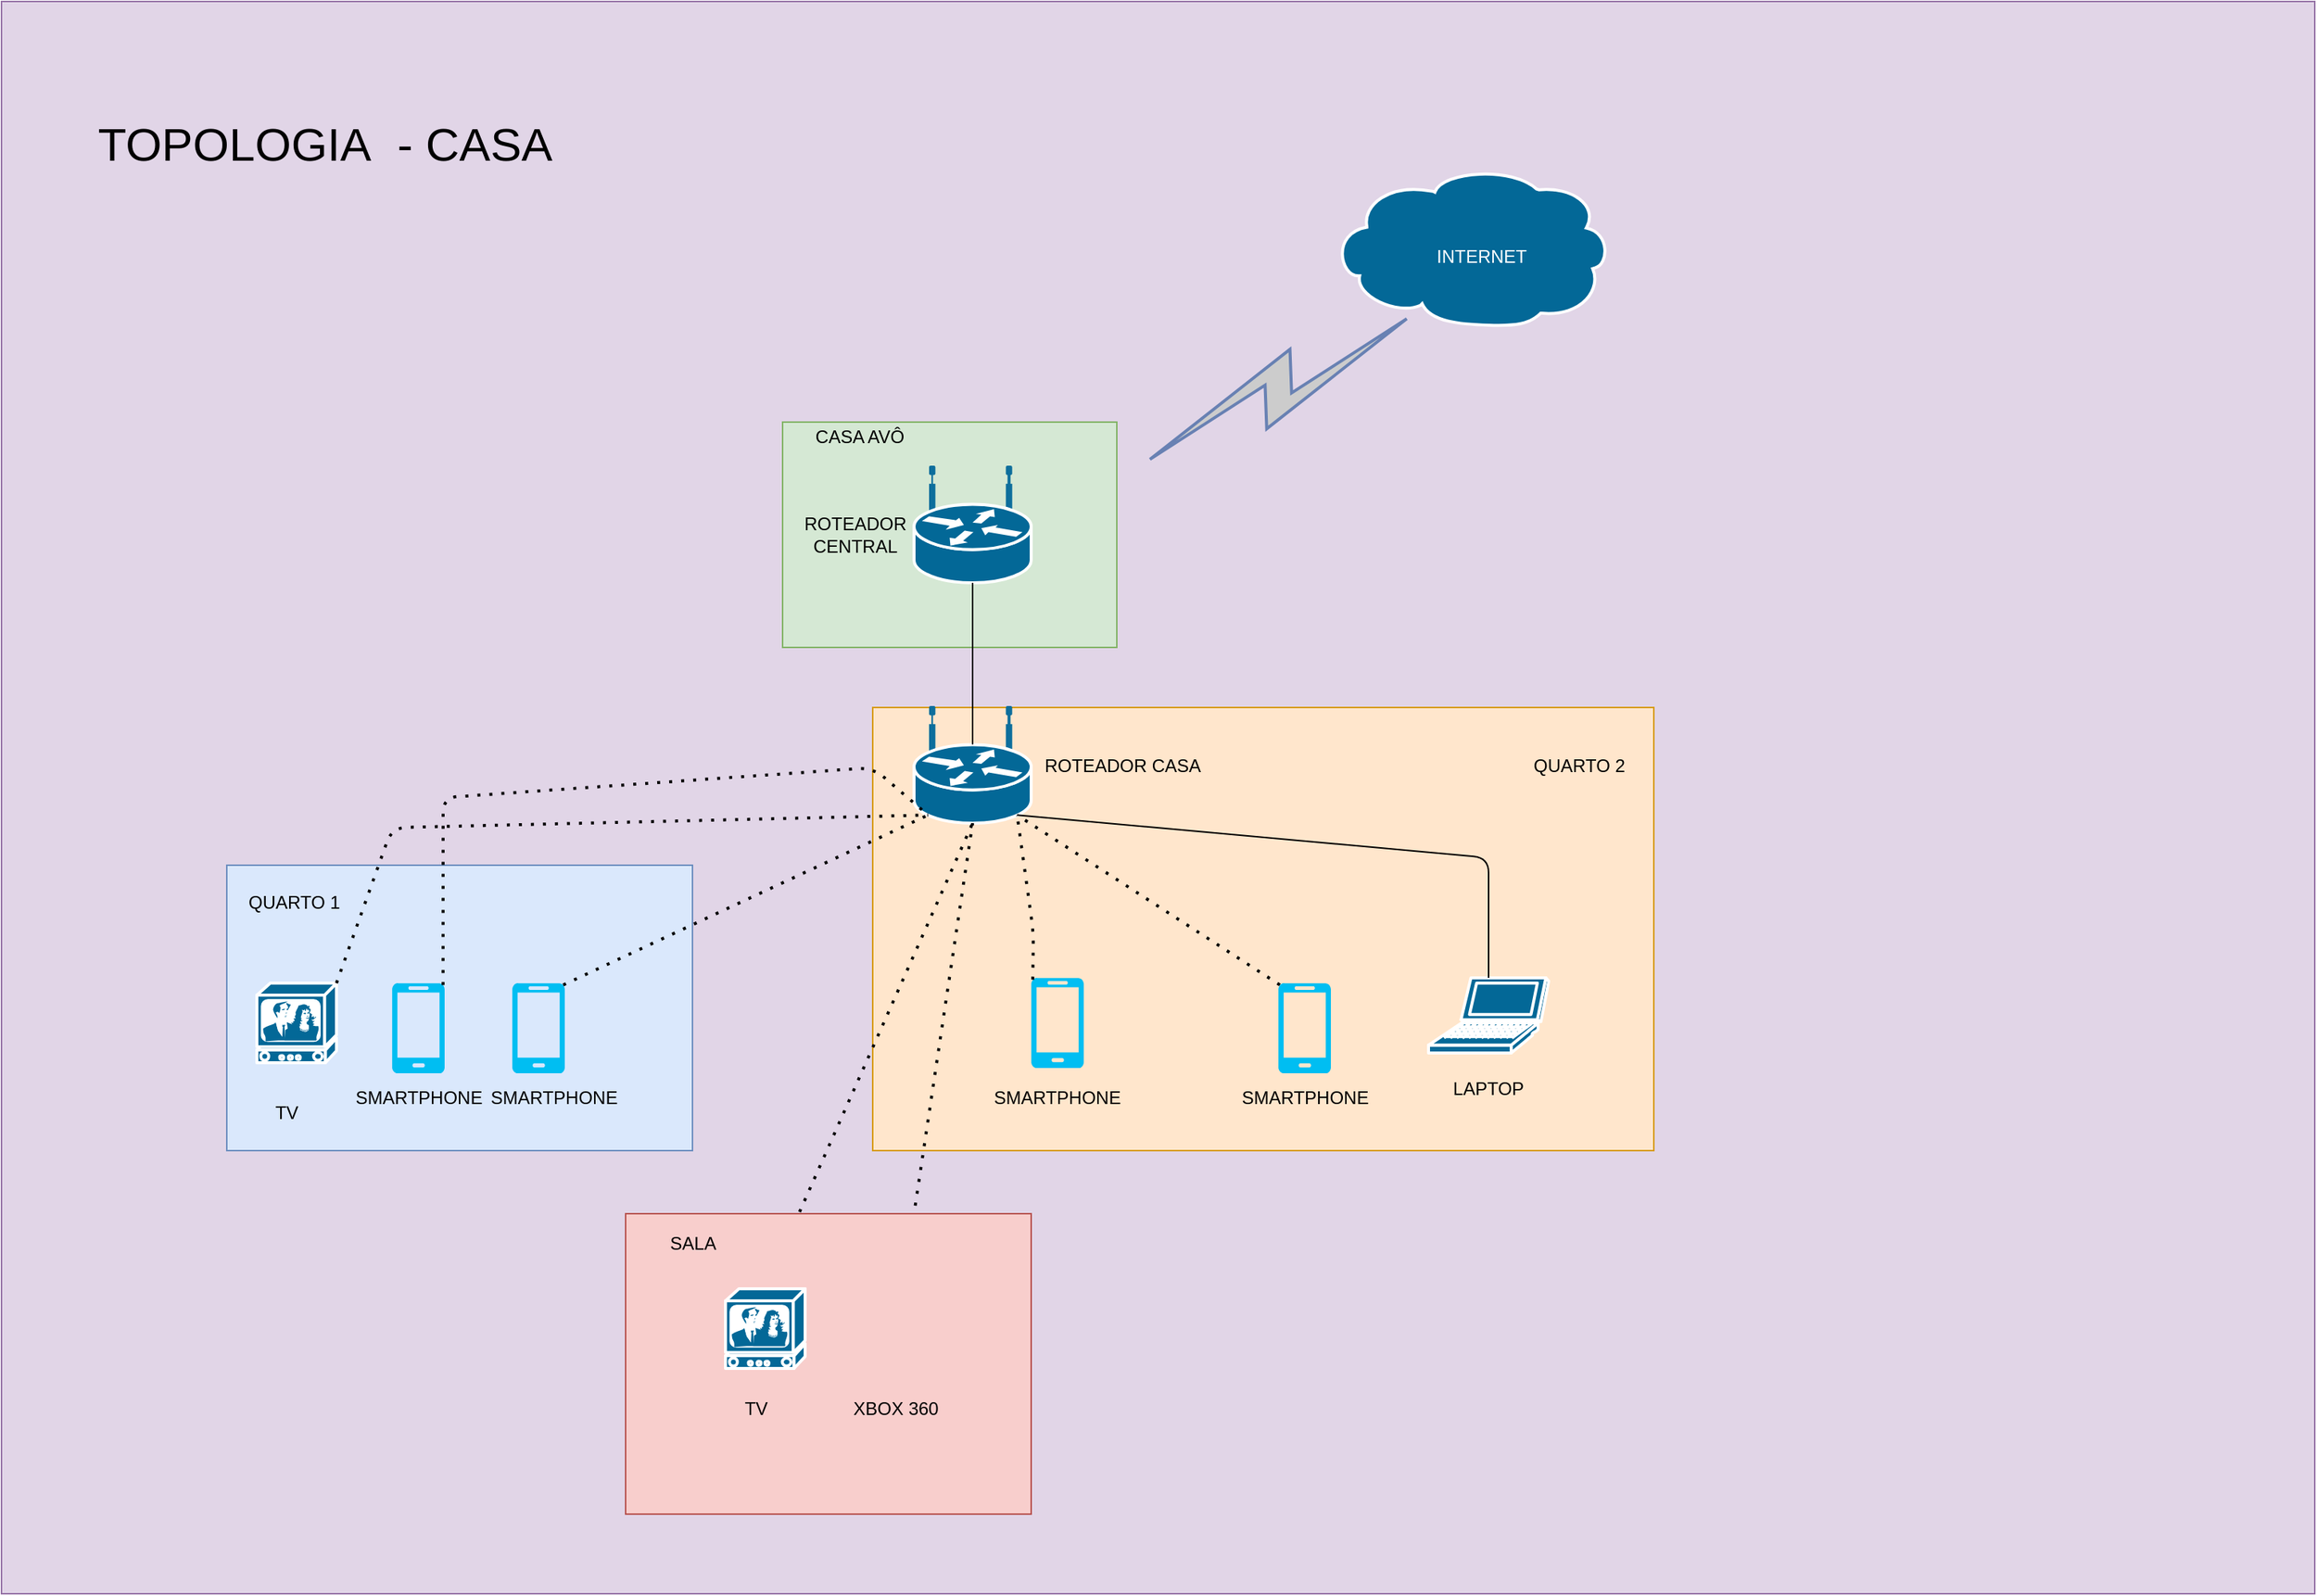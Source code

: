 <mxfile version="14.4.4" type="device"><diagram id="0Y80QEVVMuV3ah8nzGxq" name="Page-1"><mxGraphModel dx="2170" dy="1198" grid="1" gridSize="10" guides="1" tooltips="1" connect="1" arrows="1" fold="1" page="1" pageScale="1" pageWidth="1654" pageHeight="1169" math="0" shadow="0"><root><mxCell id="0"/><mxCell id="1" parent="0"/><mxCell id="KCwtQsOGnDpI-SzcW4e8-58" value="'" style="rounded=0;whiteSpace=wrap;html=1;fillColor=#e1d5e7;strokeColor=#9673a6;" vertex="1" parent="1"><mxGeometry x="70" y="70" width="1540" height="1060" as="geometry"/></mxCell><mxCell id="KCwtQsOGnDpI-SzcW4e8-45" value="" style="rounded=0;whiteSpace=wrap;html=1;fillColor=#d5e8d4;strokeColor=#82b366;" vertex="1" parent="1"><mxGeometry x="590" y="350" width="222.5" height="150" as="geometry"/></mxCell><mxCell id="KCwtQsOGnDpI-SzcW4e8-40" value="" style="whiteSpace=wrap;html=1;fillColor=#ffe6cc;strokeColor=#d79b00;" vertex="1" parent="1"><mxGeometry x="650" y="540" width="520" height="295" as="geometry"/></mxCell><mxCell id="KCwtQsOGnDpI-SzcW4e8-27" value="" style="rounded=0;whiteSpace=wrap;html=1;fillColor=#dae8fc;strokeColor=#6c8ebf;" vertex="1" parent="1"><mxGeometry x="220" y="645" width="310" height="190" as="geometry"/></mxCell><mxCell id="KCwtQsOGnDpI-SzcW4e8-1" value="" style="shape=mxgraph.cisco.routers.wireless_router;html=1;pointerEvents=1;dashed=0;fillColor=#036897;strokeColor=#ffffff;strokeWidth=2;verticalLabelPosition=bottom;verticalAlign=top;align=center;outlineConnect=0;" vertex="1" parent="1"><mxGeometry x="677.5" y="380" width="78" height="77" as="geometry"/></mxCell><mxCell id="KCwtQsOGnDpI-SzcW4e8-2" value="" style="shape=mxgraph.cisco.routers.wireless_router;html=1;pointerEvents=1;dashed=0;fillColor=#036897;strokeColor=#ffffff;strokeWidth=2;verticalLabelPosition=bottom;verticalAlign=top;align=center;outlineConnect=0;" vertex="1" parent="1"><mxGeometry x="677.5" y="540" width="78" height="77" as="geometry"/></mxCell><mxCell id="KCwtQsOGnDpI-SzcW4e8-3" value="" style="endArrow=none;html=1;entryX=0.5;entryY=1;entryDx=0;entryDy=0;entryPerimeter=0;exitX=0.5;exitY=0.32;exitDx=0;exitDy=0;exitPerimeter=0;" edge="1" parent="1" source="KCwtQsOGnDpI-SzcW4e8-2" target="KCwtQsOGnDpI-SzcW4e8-1"><mxGeometry width="50" height="50" relative="1" as="geometry"><mxPoint x="570" y="550" as="sourcePoint"/><mxPoint x="620" y="500" as="targetPoint"/></mxGeometry></mxCell><mxCell id="KCwtQsOGnDpI-SzcW4e8-4" value="" style="shape=mxgraph.cisco.computers_and_peripherals.laptop;html=1;pointerEvents=1;dashed=0;fillColor=#036897;strokeColor=#ffffff;strokeWidth=2;verticalLabelPosition=bottom;verticalAlign=top;align=center;outlineConnect=0;" vertex="1" parent="1"><mxGeometry x="1020" y="720" width="80" height="50" as="geometry"/></mxCell><mxCell id="KCwtQsOGnDpI-SzcW4e8-5" value="" style="shape=mxgraph.cisco.storage.cloud;html=1;pointerEvents=1;dashed=0;fillColor=#036897;strokeColor=#ffffff;strokeWidth=2;verticalLabelPosition=bottom;verticalAlign=top;align=center;outlineConnect=0;" vertex="1" parent="1"><mxGeometry x="955" y="180" width="186" height="106" as="geometry"/></mxCell><mxCell id="KCwtQsOGnDpI-SzcW4e8-9" value="" style="verticalLabelPosition=bottom;html=1;verticalAlign=top;align=center;strokeColor=none;fillColor=#00BEF2;shape=mxgraph.azure.mobile;pointerEvents=1;" vertex="1" parent="1"><mxGeometry x="755.5" y="720" width="35" height="60" as="geometry"/></mxCell><mxCell id="KCwtQsOGnDpI-SzcW4e8-10" value="" style="endArrow=none;dashed=1;html=1;dashPattern=1 3;strokeWidth=2;exitX=0.03;exitY=0.02;exitDx=0;exitDy=0;exitPerimeter=0;entryX=0.88;entryY=0.93;entryDx=0;entryDy=0;entryPerimeter=0;" edge="1" parent="1" source="KCwtQsOGnDpI-SzcW4e8-9" target="KCwtQsOGnDpI-SzcW4e8-2"><mxGeometry width="50" height="50" relative="1" as="geometry"><mxPoint x="820" y="540" as="sourcePoint"/><mxPoint x="870" y="490" as="targetPoint"/><Array as="points"><mxPoint x="757" y="690"/></Array></mxGeometry></mxCell><mxCell id="KCwtQsOGnDpI-SzcW4e8-11" value="" style="verticalLabelPosition=bottom;html=1;verticalAlign=top;align=center;strokeColor=none;fillColor=#00BEF2;shape=mxgraph.azure.mobile;pointerEvents=1;" vertex="1" parent="1"><mxGeometry x="920" y="723.5" width="35" height="60" as="geometry"/></mxCell><mxCell id="KCwtQsOGnDpI-SzcW4e8-12" value="" style="endArrow=none;dashed=1;html=1;dashPattern=1 3;strokeWidth=2;exitX=0.03;exitY=0.02;exitDx=0;exitDy=0;exitPerimeter=0;entryX=0.88;entryY=0.93;entryDx=0;entryDy=0;entryPerimeter=0;" edge="1" parent="1" source="KCwtQsOGnDpI-SzcW4e8-11" target="KCwtQsOGnDpI-SzcW4e8-2"><mxGeometry width="50" height="50" relative="1" as="geometry"><mxPoint x="750" y="600" as="sourcePoint"/><mxPoint x="800" y="550" as="targetPoint"/></mxGeometry></mxCell><mxCell id="KCwtQsOGnDpI-SzcW4e8-13" value="" style="endArrow=none;html=1;exitX=0.5;exitY=0;exitDx=0;exitDy=0;exitPerimeter=0;entryX=0.88;entryY=0.93;entryDx=0;entryDy=0;entryPerimeter=0;" edge="1" parent="1" source="KCwtQsOGnDpI-SzcW4e8-4" target="KCwtQsOGnDpI-SzcW4e8-2"><mxGeometry width="50" height="50" relative="1" as="geometry"><mxPoint x="870" y="640" as="sourcePoint"/><mxPoint x="920" y="590" as="targetPoint"/><Array as="points"><mxPoint x="1060" y="640"/></Array></mxGeometry></mxCell><mxCell id="KCwtQsOGnDpI-SzcW4e8-15" value="" style="shape=mxgraph.cisco.misc.tv;html=1;pointerEvents=1;dashed=0;fillColor=#036897;strokeColor=#ffffff;strokeWidth=2;verticalLabelPosition=bottom;verticalAlign=top;align=center;outlineConnect=0;" vertex="1" parent="1"><mxGeometry x="240" y="723.5" width="53" height="53" as="geometry"/></mxCell><mxCell id="KCwtQsOGnDpI-SzcW4e8-16" value="" style="verticalLabelPosition=bottom;html=1;verticalAlign=top;align=center;strokeColor=none;fillColor=#00BEF2;shape=mxgraph.azure.mobile;pointerEvents=1;" vertex="1" parent="1"><mxGeometry x="410" y="723.5" width="35" height="60" as="geometry"/></mxCell><mxCell id="KCwtQsOGnDpI-SzcW4e8-17" value="" style="verticalLabelPosition=bottom;html=1;verticalAlign=top;align=center;strokeColor=none;fillColor=#00BEF2;shape=mxgraph.azure.mobile;pointerEvents=1;" vertex="1" parent="1"><mxGeometry x="330" y="723.5" width="35" height="60" as="geometry"/></mxCell><mxCell id="KCwtQsOGnDpI-SzcW4e8-18" value="" style="endArrow=none;dashed=1;html=1;dashPattern=1 3;strokeWidth=2;entryX=0.12;entryY=0.93;entryDx=0;entryDy=0;entryPerimeter=0;exitX=0.97;exitY=0.02;exitDx=0;exitDy=0;exitPerimeter=0;" edge="1" parent="1" source="KCwtQsOGnDpI-SzcW4e8-16" target="KCwtQsOGnDpI-SzcW4e8-2"><mxGeometry width="50" height="50" relative="1" as="geometry"><mxPoint x="620" y="730" as="sourcePoint"/><mxPoint x="670" y="680" as="targetPoint"/></mxGeometry></mxCell><mxCell id="KCwtQsOGnDpI-SzcW4e8-21" value="" style="endArrow=none;dashed=1;html=1;dashPattern=1 3;strokeWidth=2;exitX=0.97;exitY=0.02;exitDx=0;exitDy=0;exitPerimeter=0;entryX=0.12;entryY=0.93;entryDx=0;entryDy=0;entryPerimeter=0;" edge="1" parent="1" source="KCwtQsOGnDpI-SzcW4e8-17" target="KCwtQsOGnDpI-SzcW4e8-2"><mxGeometry width="50" height="50" relative="1" as="geometry"><mxPoint x="420" y="690" as="sourcePoint"/><mxPoint x="470" y="640" as="targetPoint"/><Array as="points"><mxPoint x="364" y="600"/><mxPoint x="650" y="580"/></Array></mxGeometry></mxCell><mxCell id="KCwtQsOGnDpI-SzcW4e8-22" value="" style="endArrow=none;dashed=1;html=1;dashPattern=1 3;strokeWidth=2;exitX=1;exitY=0;exitDx=0;exitDy=0;exitPerimeter=0;entryX=0.12;entryY=0.93;entryDx=0;entryDy=0;entryPerimeter=0;" edge="1" parent="1" source="KCwtQsOGnDpI-SzcW4e8-15" target="KCwtQsOGnDpI-SzcW4e8-2"><mxGeometry width="50" height="50" relative="1" as="geometry"><mxPoint x="300" y="700" as="sourcePoint"/><mxPoint x="350" y="650" as="targetPoint"/><Array as="points"><mxPoint x="330" y="620"/></Array></mxGeometry></mxCell><mxCell id="KCwtQsOGnDpI-SzcW4e8-24" value="" style="endArrow=none;dashed=1;html=1;dashPattern=1 3;strokeWidth=2;exitX=0.5;exitY=0;exitDx=0;exitDy=0;exitPerimeter=0;entryX=0.5;entryY=1;entryDx=0;entryDy=0;entryPerimeter=0;" edge="1" parent="1" source="KCwtQsOGnDpI-SzcW4e8-14" target="KCwtQsOGnDpI-SzcW4e8-2"><mxGeometry width="50" height="50" relative="1" as="geometry"><mxPoint x="580" y="780" as="sourcePoint"/><mxPoint x="630" y="730" as="targetPoint"/></mxGeometry></mxCell><mxCell id="KCwtQsOGnDpI-SzcW4e8-26" value="" style="endArrow=none;dashed=1;html=1;dashPattern=1 3;strokeWidth=2;exitX=0.5;exitY=0;exitDx=0;exitDy=0;entryX=0.5;entryY=1;entryDx=0;entryDy=0;entryPerimeter=0;" edge="1" parent="1" source="KCwtQsOGnDpI-SzcW4e8-25" target="KCwtQsOGnDpI-SzcW4e8-2"><mxGeometry width="50" height="50" relative="1" as="geometry"><mxPoint x="670" y="800" as="sourcePoint"/><mxPoint x="720" y="750" as="targetPoint"/></mxGeometry></mxCell><mxCell id="KCwtQsOGnDpI-SzcW4e8-28" value="QUARTO 1" style="text;html=1;strokeColor=none;fillColor=none;align=center;verticalAlign=middle;whiteSpace=wrap;rounded=0;" vertex="1" parent="1"><mxGeometry x="230" y="660" width="70" height="20" as="geometry"/></mxCell><mxCell id="KCwtQsOGnDpI-SzcW4e8-29" value="TV" style="text;html=1;strokeColor=none;fillColor=none;align=center;verticalAlign=middle;whiteSpace=wrap;rounded=0;" vertex="1" parent="1"><mxGeometry x="240" y="800" width="40" height="20" as="geometry"/></mxCell><mxCell id="KCwtQsOGnDpI-SzcW4e8-30" value="SMARTPHONE" style="text;html=1;strokeColor=none;fillColor=none;align=center;verticalAlign=middle;whiteSpace=wrap;rounded=0;" vertex="1" parent="1"><mxGeometry x="892.5" y="790" width="90" height="20" as="geometry"/></mxCell><mxCell id="KCwtQsOGnDpI-SzcW4e8-31" value="SMARTPHONE" style="text;html=1;strokeColor=none;fillColor=none;align=center;verticalAlign=middle;whiteSpace=wrap;rounded=0;" vertex="1" parent="1"><mxGeometry x="728" y="790" width="90" height="20" as="geometry"/></mxCell><mxCell id="KCwtQsOGnDpI-SzcW4e8-32" value="SMARTPHONE" style="text;html=1;strokeColor=none;fillColor=none;align=center;verticalAlign=middle;whiteSpace=wrap;rounded=0;" vertex="1" parent="1"><mxGeometry x="392.5" y="790" width="90" height="20" as="geometry"/></mxCell><mxCell id="KCwtQsOGnDpI-SzcW4e8-35" value="SMARTPHONE" style="text;html=1;strokeColor=none;fillColor=none;align=center;verticalAlign=middle;whiteSpace=wrap;rounded=0;" vertex="1" parent="1"><mxGeometry x="302.5" y="790" width="90" height="20" as="geometry"/></mxCell><mxCell id="KCwtQsOGnDpI-SzcW4e8-36" value="LAPTOP" style="text;html=1;strokeColor=none;fillColor=none;align=center;verticalAlign=middle;whiteSpace=wrap;rounded=0;" vertex="1" parent="1"><mxGeometry x="1015" y="783.5" width="90" height="20" as="geometry"/></mxCell><mxCell id="KCwtQsOGnDpI-SzcW4e8-41" value="QUARTO 2" style="text;html=1;align=center;verticalAlign=middle;resizable=0;points=[];autosize=1;" vertex="1" parent="1"><mxGeometry x="1080" y="568.5" width="80" height="20" as="geometry"/></mxCell><mxCell id="KCwtQsOGnDpI-SzcW4e8-44" value="" style="group" vertex="1" connectable="0" parent="1"><mxGeometry x="485.5" y="877" width="270" height="200" as="geometry"/></mxCell><mxCell id="KCwtQsOGnDpI-SzcW4e8-42" value="" style="whiteSpace=wrap;html=1;fillColor=#f8cecc;strokeColor=#b85450;" vertex="1" parent="KCwtQsOGnDpI-SzcW4e8-44"><mxGeometry width="270" height="200" as="geometry"/></mxCell><mxCell id="KCwtQsOGnDpI-SzcW4e8-14" value="" style="shape=mxgraph.cisco.misc.tv;html=1;pointerEvents=1;dashed=0;fillColor=#036897;strokeColor=#ffffff;strokeWidth=2;verticalLabelPosition=bottom;verticalAlign=top;align=center;outlineConnect=0;" vertex="1" parent="KCwtQsOGnDpI-SzcW4e8-44"><mxGeometry x="66.5" y="50" width="53" height="53" as="geometry"/></mxCell><mxCell id="KCwtQsOGnDpI-SzcW4e8-25" value="" style="shape=image;html=1;verticalAlign=top;verticalLabelPosition=bottom;labelBackgroundColor=#ffffff;imageAspect=0;aspect=fixed;image=https://cdn2.iconfinder.com/data/icons/metro-uinvert-dock/128/XBox_360.png" vertex="1" parent="KCwtQsOGnDpI-SzcW4e8-44"><mxGeometry x="159.5" y="50" width="50" height="50" as="geometry"/></mxCell><mxCell id="KCwtQsOGnDpI-SzcW4e8-37" value="TV" style="text;html=1;align=center;verticalAlign=middle;resizable=0;points=[];autosize=1;" vertex="1" parent="KCwtQsOGnDpI-SzcW4e8-44"><mxGeometry x="71.5" y="120" width="30" height="20" as="geometry"/></mxCell><mxCell id="KCwtQsOGnDpI-SzcW4e8-38" value="XBOX 360" style="text;html=1;align=center;verticalAlign=middle;resizable=0;points=[];autosize=1;" vertex="1" parent="KCwtQsOGnDpI-SzcW4e8-44"><mxGeometry x="144.5" y="120" width="70" height="20" as="geometry"/></mxCell><mxCell id="KCwtQsOGnDpI-SzcW4e8-43" value="SALA" style="text;html=1;align=center;verticalAlign=middle;resizable=0;points=[];autosize=1;" vertex="1" parent="KCwtQsOGnDpI-SzcW4e8-44"><mxGeometry x="24.5" y="10" width="40" height="20" as="geometry"/></mxCell><mxCell id="KCwtQsOGnDpI-SzcW4e8-46" value="CASA AVÔ" style="text;html=1;strokeColor=none;fillColor=none;align=center;verticalAlign=middle;whiteSpace=wrap;rounded=0;" vertex="1" parent="1"><mxGeometry x="590" y="350" width="102.5" height="20" as="geometry"/></mxCell><mxCell id="KCwtQsOGnDpI-SzcW4e8-47" value="" style="html=1;outlineConnect=0;fillColor=#CCCCCC;strokeColor=#6881B3;gradientColor=none;gradientDirection=north;strokeWidth=2;shape=mxgraph.networks.comm_link_edge;html=1;exitX=0.84;exitY=0;exitDx=0;exitDy=0;exitPerimeter=0;" edge="1" parent="1"><mxGeometry width="100" height="100" relative="1" as="geometry"><mxPoint x="825.07" y="380" as="sourcePoint"/><mxPoint x="1015" y="276" as="targetPoint"/><Array as="points"><mxPoint x="929.55" y="260"/></Array></mxGeometry></mxCell><mxCell id="KCwtQsOGnDpI-SzcW4e8-48" value="&lt;font color=&quot;#FFFFFF&quot;&gt;INTERNET&lt;/font&gt;" style="text;html=1;align=center;verticalAlign=middle;resizable=0;points=[];autosize=1;" vertex="1" parent="1"><mxGeometry x="1015" y="230" width="80" height="20" as="geometry"/></mxCell><mxCell id="KCwtQsOGnDpI-SzcW4e8-50" value="ROTEADOR CASA" style="text;html=1;align=center;verticalAlign=middle;resizable=0;points=[];autosize=1;" vertex="1" parent="1"><mxGeometry x="755.5" y="568.5" width="120" height="20" as="geometry"/></mxCell><mxCell id="KCwtQsOGnDpI-SzcW4e8-54" value="&lt;div&gt;ROTEADOR &lt;br&gt;&lt;/div&gt;&lt;div&gt;CENTRAL&lt;/div&gt;" style="text;html=1;align=center;verticalAlign=middle;resizable=0;points=[];autosize=1;" vertex="1" parent="1"><mxGeometry x="597.5" y="410" width="80" height="30" as="geometry"/></mxCell><mxCell id="KCwtQsOGnDpI-SzcW4e8-61" value="&lt;font style=&quot;font-size: 31px&quot;&gt;TOPOLOGIA&amp;nbsp; - CASA&lt;/font&gt;" style="text;html=1;align=center;verticalAlign=middle;resizable=0;points=[];autosize=1;" vertex="1" parent="1"><mxGeometry x="125" y="150" width="320" height="30" as="geometry"/></mxCell></root></mxGraphModel></diagram></mxfile>